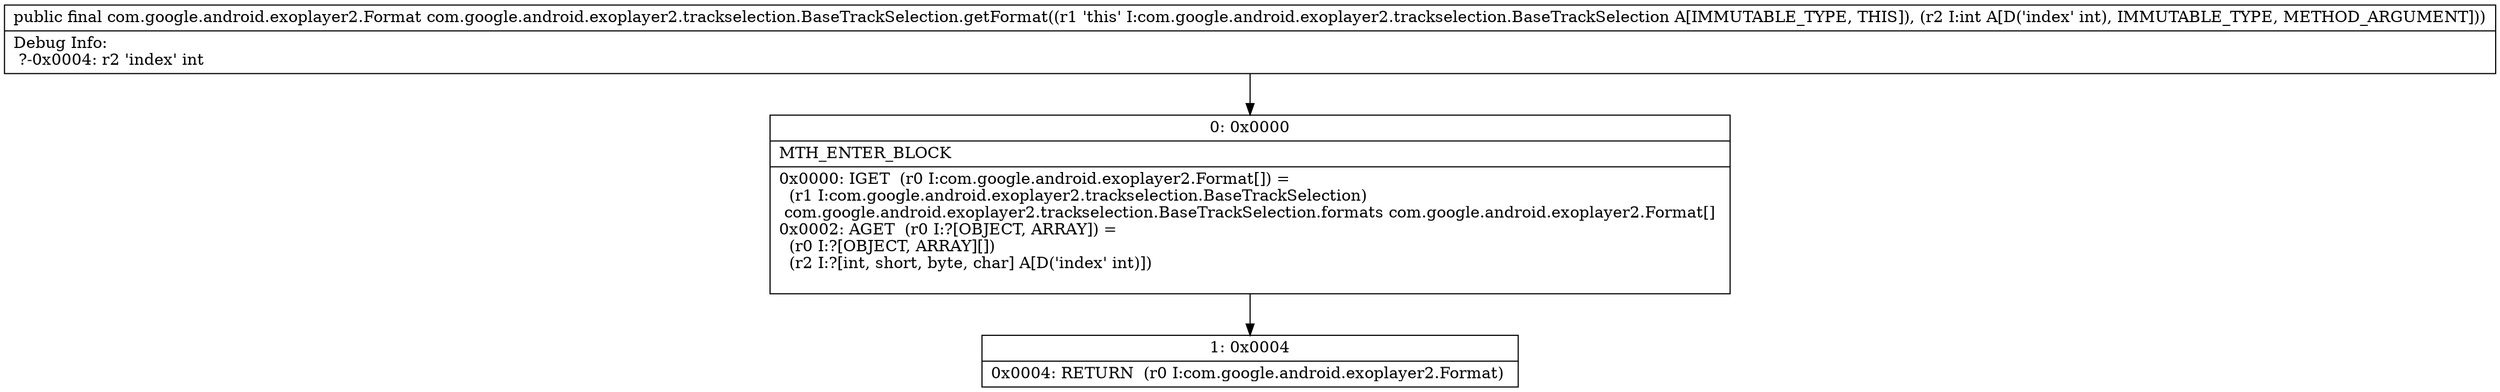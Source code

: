 digraph "CFG forcom.google.android.exoplayer2.trackselection.BaseTrackSelection.getFormat(I)Lcom\/google\/android\/exoplayer2\/Format;" {
Node_0 [shape=record,label="{0\:\ 0x0000|MTH_ENTER_BLOCK\l|0x0000: IGET  (r0 I:com.google.android.exoplayer2.Format[]) = \l  (r1 I:com.google.android.exoplayer2.trackselection.BaseTrackSelection)\l com.google.android.exoplayer2.trackselection.BaseTrackSelection.formats com.google.android.exoplayer2.Format[] \l0x0002: AGET  (r0 I:?[OBJECT, ARRAY]) = \l  (r0 I:?[OBJECT, ARRAY][])\l  (r2 I:?[int, short, byte, char] A[D('index' int)])\l \l}"];
Node_1 [shape=record,label="{1\:\ 0x0004|0x0004: RETURN  (r0 I:com.google.android.exoplayer2.Format) \l}"];
MethodNode[shape=record,label="{public final com.google.android.exoplayer2.Format com.google.android.exoplayer2.trackselection.BaseTrackSelection.getFormat((r1 'this' I:com.google.android.exoplayer2.trackselection.BaseTrackSelection A[IMMUTABLE_TYPE, THIS]), (r2 I:int A[D('index' int), IMMUTABLE_TYPE, METHOD_ARGUMENT]))  | Debug Info:\l  ?\-0x0004: r2 'index' int\l}"];
MethodNode -> Node_0;
Node_0 -> Node_1;
}

